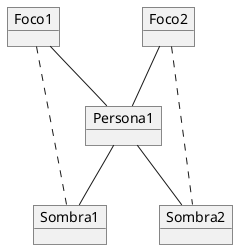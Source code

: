 @startuml
object Foco1
object Foco2
object Persona1
object Sombra1
object Sombra2

Foco1 -- Persona1
Foco2 -- Persona1
Persona1 -- Sombra1
Persona1 -- Sombra2
Foco1 .. Sombra1
Foco2 .. Sombra2
@enduml
